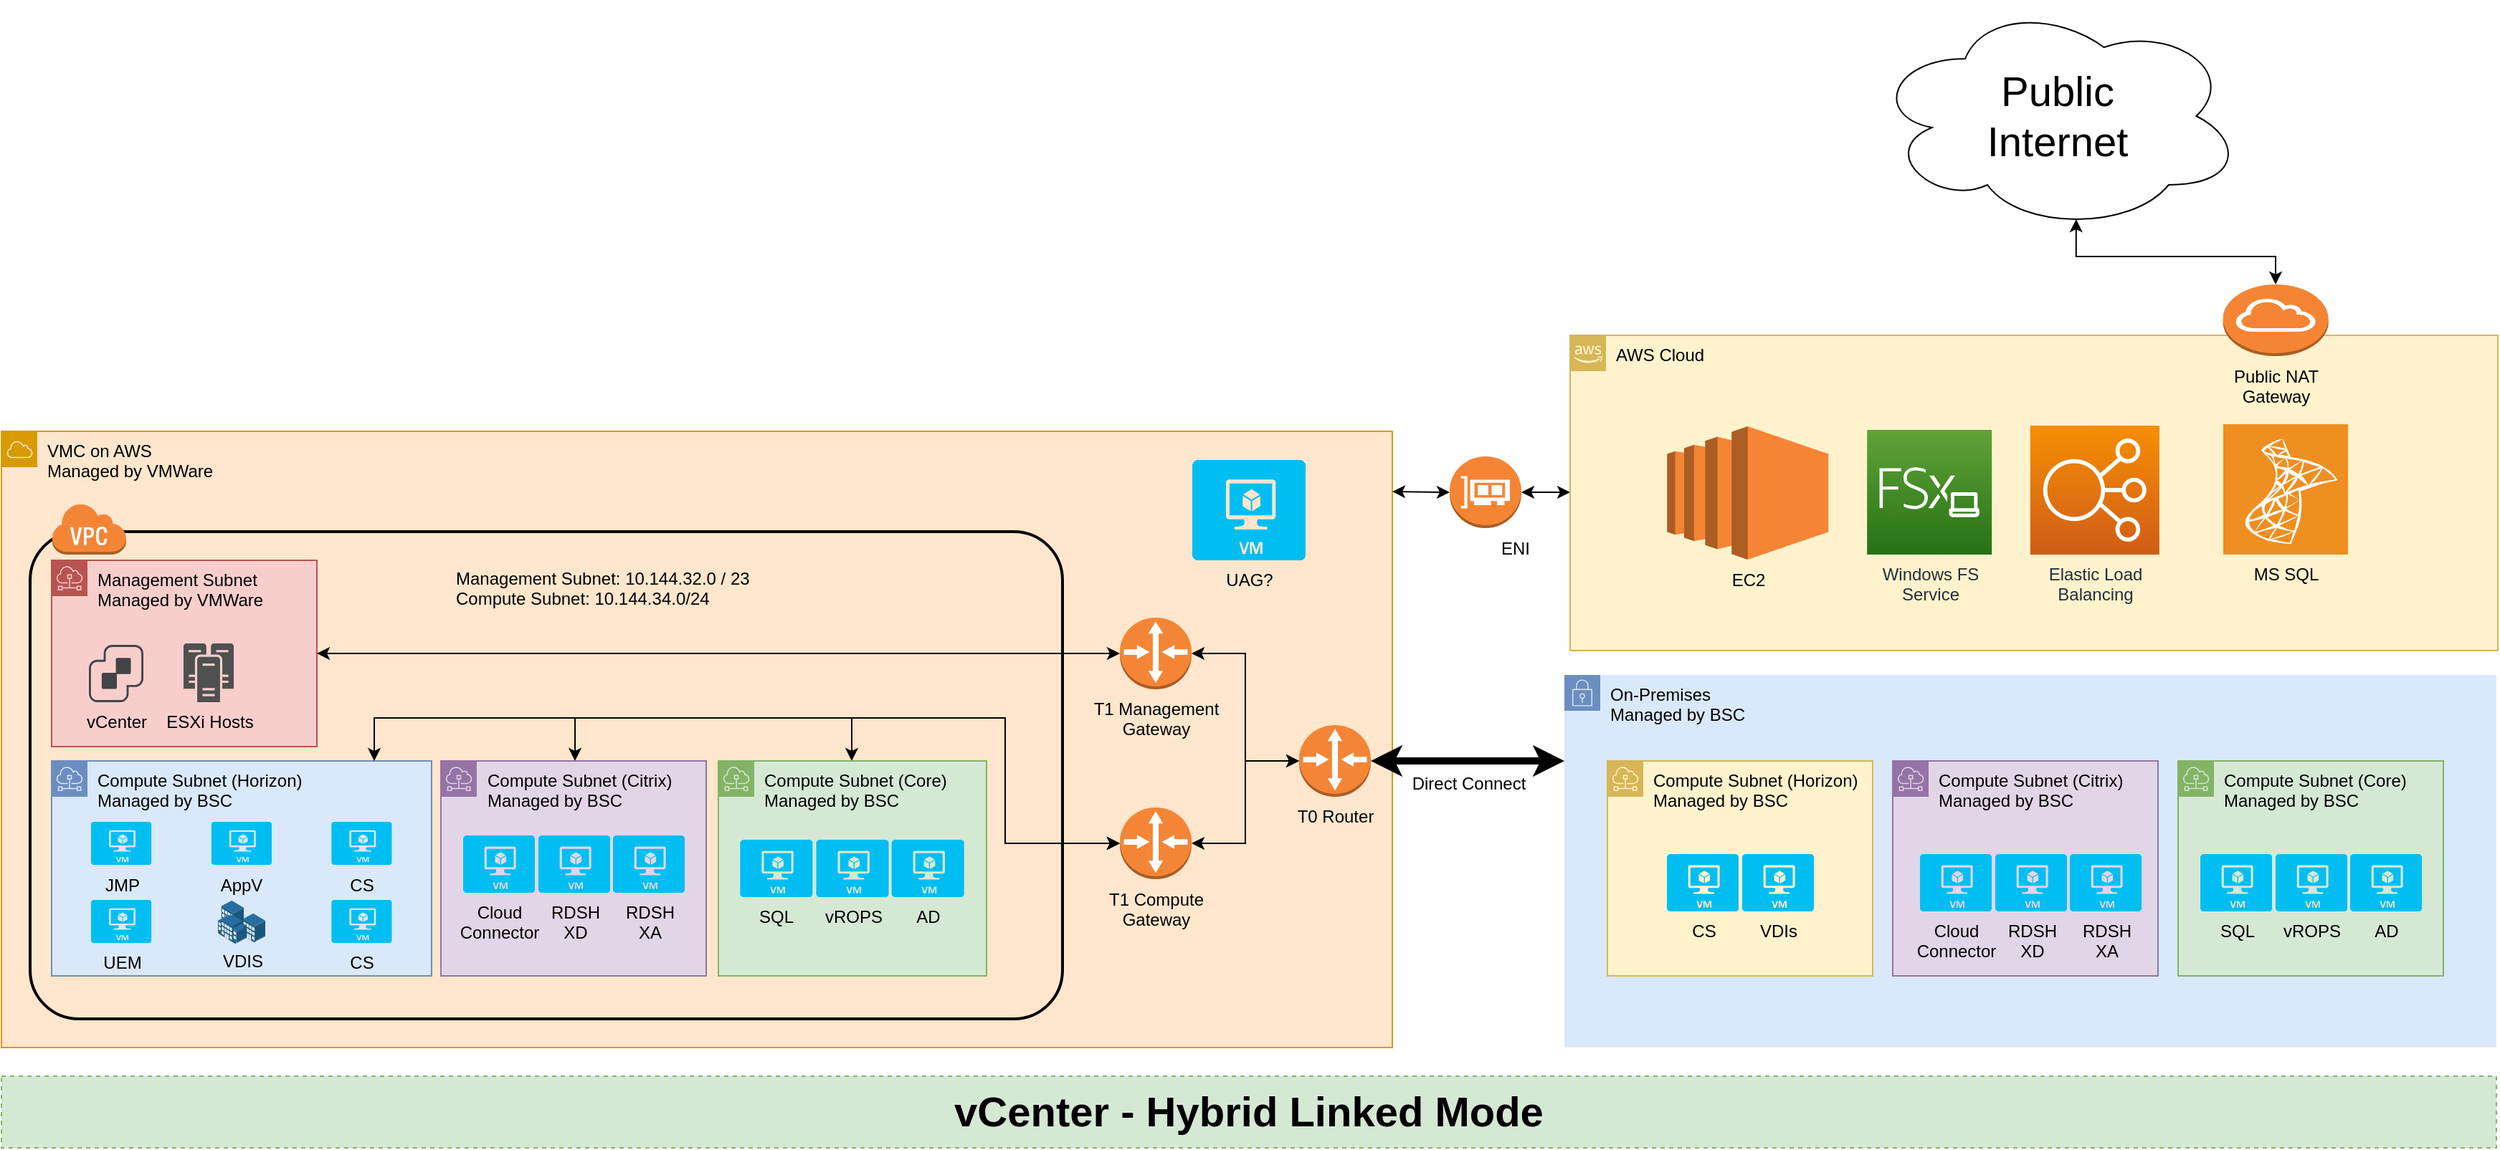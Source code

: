<mxfile version="10.6.9" type="github"><diagram id="pwMb-lf3g2DI8MQssj4M" name="Page-1"><mxGraphModel dx="3432" dy="1687" grid="1" gridSize="10" guides="1" tooltips="1" connect="1" arrows="1" fold="1" page="1" pageScale="1" pageWidth="1169" pageHeight="827" math="0" shadow="0"><root><mxCell id="0"/><mxCell id="1" parent="0"/><mxCell id="mJdwTjXkwYQRsKYEIOcn-1" value="VMC on AWS&lt;br&gt;Managed by VMWare&lt;br&gt;" style="points=[[0,0],[0.25,0],[0.5,0],[0.75,0],[1,0],[1,0.25],[1,0.5],[1,0.75],[1,1],[0.75,1],[0.5,1],[0.25,1],[0,1],[0,0.75],[0,0.5],[0,0.25]];outlineConnect=0;html=1;whiteSpace=wrap;fontSize=12;fontStyle=0;shape=mxgraph.aws4.group;grIcon=mxgraph.aws4.group_aws_cloud;strokeColor=#d79b00;fillColor=#ffe6cc;verticalAlign=top;align=left;spacingLeft=30;dashed=0;" vertex="1" parent="1"><mxGeometry x="-150" y="290" width="970" height="430" as="geometry"/></mxCell><mxCell id="mJdwTjXkwYQRsKYEIOcn-73" value="&lt;font style=&quot;font-size: 12px&quot;&gt;Direct Connect&lt;/font&gt;" style="edgeStyle=orthogonalEdgeStyle;rounded=0;orthogonalLoop=1;jettySize=auto;html=1;startArrow=classic;startFill=1;strokeColor=#000000;fontSize=29;verticalAlign=middle;strokeWidth=5;spacingTop=19;labelBackgroundColor=none;entryX=1;entryY=0.5;entryDx=0;entryDy=0;entryPerimeter=0;" edge="1" parent="1" source="mJdwTjXkwYQRsKYEIOcn-3" target="mJdwTjXkwYQRsKYEIOcn-12"><mxGeometry relative="1" as="geometry"><mxPoint x="840" y="520" as="targetPoint"/><Array as="points"><mxPoint x="910" y="520"/><mxPoint x="910" y="520"/></Array></mxGeometry></mxCell><mxCell id="mJdwTjXkwYQRsKYEIOcn-3" value="On-Premises&lt;br&gt;Managed by BSC&lt;br&gt;" style="points=[[0,0],[0.25,0],[0.5,0],[0.75,0],[1,0],[1,0.25],[1,0.5],[1,0.75],[1,1],[0.75,1],[0.5,1],[0.25,1],[0,1],[0,0.75],[0,0.5],[0,0.25]];outlineConnect=0;html=1;whiteSpace=wrap;fontSize=12;fontStyle=0;shape=mxgraph.aws4.group;grIcon=mxgraph.aws4.group_security_group;grStroke=0;strokeColor=#6c8ebf;fillColor=#dae8fc;verticalAlign=top;align=left;spacingLeft=30;dashed=0;gradientColor=none;" vertex="1" parent="1"><mxGeometry x="940" y="460" width="650" height="260" as="geometry"/></mxCell><mxCell id="mJdwTjXkwYQRsKYEIOcn-5" value="" style="rounded=1;arcSize=10;dashed=0;strokeColor=#000000;fillColor=none;gradientColor=none;strokeWidth=2;" vertex="1" parent="1"><mxGeometry x="-130" y="360" width="720" height="340" as="geometry"/></mxCell><mxCell id="mJdwTjXkwYQRsKYEIOcn-8" value="Management Subnet&lt;br&gt;Managed by VMWare&lt;br&gt;" style="outlineConnect=0;html=1;whiteSpace=wrap;fontSize=12;fontStyle=0;shape=mxgraph.aws4.group;grIcon=mxgraph.aws4.group_subnet;strokeColor=#b85450;fillColor=#f8cecc;verticalAlign=top;align=left;spacingLeft=30;dashed=0;" vertex="1" parent="1"><mxGeometry x="-115" y="380" width="185" height="130" as="geometry"/></mxCell><mxCell id="mJdwTjXkwYQRsKYEIOcn-9" value="Compute Subnet (Horizon)&lt;br&gt;Managed by BSC" style="outlineConnect=0;html=1;whiteSpace=wrap;fontSize=12;fontStyle=0;shape=mxgraph.aws4.group;grIcon=mxgraph.aws4.group_subnet;strokeColor=#6c8ebf;fillColor=#dae8fc;verticalAlign=top;align=left;spacingLeft=30;dashed=0;" vertex="1" parent="1"><mxGeometry x="-115" y="520" width="265" height="150" as="geometry"/></mxCell><mxCell id="mJdwTjXkwYQRsKYEIOcn-10" value="vCenter" style="pointerEvents=1;shadow=0;dashed=0;html=1;strokeColor=none;fillColor=#434445;aspect=fixed;labelPosition=center;verticalLabelPosition=bottom;verticalAlign=top;align=center;outlineConnect=0;shape=mxgraph.vvd.vcenter_server;" vertex="1" parent="1"><mxGeometry x="-89" y="439" width="38" height="40" as="geometry"/></mxCell><mxCell id="mJdwTjXkwYQRsKYEIOcn-12" value="T0 Router" style="outlineConnect=0;dashed=0;verticalLabelPosition=bottom;verticalAlign=top;align=center;html=1;shape=mxgraph.aws3.router;fillColor=#F58536;gradientColor=none;" vertex="1" parent="1"><mxGeometry x="755" y="495" width="50" height="50" as="geometry"/></mxCell><mxCell id="mJdwTjXkwYQRsKYEIOcn-43" style="edgeStyle=orthogonalEdgeStyle;rounded=0;orthogonalLoop=1;jettySize=auto;html=1;exitX=1;exitY=0.5;exitDx=0;exitDy=0;exitPerimeter=0;entryX=0;entryY=0.5;entryDx=0;entryDy=0;entryPerimeter=0;startArrow=classic;startFill=1;strokeColor=#000000;" edge="1" parent="1" source="mJdwTjXkwYQRsKYEIOcn-13" target="mJdwTjXkwYQRsKYEIOcn-12"><mxGeometry relative="1" as="geometry"/></mxCell><mxCell id="mJdwTjXkwYQRsKYEIOcn-50" style="edgeStyle=orthogonalEdgeStyle;rounded=0;orthogonalLoop=1;jettySize=auto;html=1;exitX=0;exitY=0.5;exitDx=0;exitDy=0;exitPerimeter=0;startArrow=classic;startFill=1;strokeColor=#000000;" edge="1" parent="1" source="mJdwTjXkwYQRsKYEIOcn-13" target="mJdwTjXkwYQRsKYEIOcn-8"><mxGeometry relative="1" as="geometry"/></mxCell><mxCell id="mJdwTjXkwYQRsKYEIOcn-13" value="T1 Management&lt;br&gt;Gateway&lt;br&gt;" style="outlineConnect=0;dashed=0;verticalLabelPosition=bottom;verticalAlign=top;align=center;html=1;shape=mxgraph.aws3.router;fillColor=#F58536;gradientColor=none;" vertex="1" parent="1"><mxGeometry x="630" y="420" width="50" height="50" as="geometry"/></mxCell><mxCell id="mJdwTjXkwYQRsKYEIOcn-44" style="edgeStyle=orthogonalEdgeStyle;rounded=0;orthogonalLoop=1;jettySize=auto;html=1;exitX=1;exitY=0.5;exitDx=0;exitDy=0;exitPerimeter=0;entryX=0;entryY=0.5;entryDx=0;entryDy=0;entryPerimeter=0;startArrow=classic;startFill=1;strokeColor=#000000;" edge="1" parent="1" source="mJdwTjXkwYQRsKYEIOcn-14" target="mJdwTjXkwYQRsKYEIOcn-12"><mxGeometry relative="1" as="geometry"/></mxCell><mxCell id="mJdwTjXkwYQRsKYEIOcn-51" style="edgeStyle=orthogonalEdgeStyle;rounded=0;orthogonalLoop=1;jettySize=auto;html=1;exitX=0;exitY=0.5;exitDx=0;exitDy=0;exitPerimeter=0;startArrow=classic;startFill=1;strokeColor=#000000;" edge="1" parent="1" source="mJdwTjXkwYQRsKYEIOcn-14" target="mJdwTjXkwYQRsKYEIOcn-38"><mxGeometry relative="1" as="geometry"><Array as="points"><mxPoint x="550" y="578"/><mxPoint x="550" y="490"/><mxPoint x="250" y="490"/></Array></mxGeometry></mxCell><mxCell id="mJdwTjXkwYQRsKYEIOcn-107" style="edgeStyle=orthogonalEdgeStyle;rounded=0;orthogonalLoop=1;jettySize=auto;html=1;exitX=0;exitY=0.5;exitDx=0;exitDy=0;exitPerimeter=0;labelBackgroundColor=none;startArrow=classic;startFill=1;strokeColor=#000000;strokeWidth=1;fontSize=12;" edge="1" parent="1" source="mJdwTjXkwYQRsKYEIOcn-14" target="mJdwTjXkwYQRsKYEIOcn-53"><mxGeometry relative="1" as="geometry"><Array as="points"><mxPoint x="550" y="578"/><mxPoint x="550" y="490"/><mxPoint x="443" y="490"/></Array></mxGeometry></mxCell><mxCell id="mJdwTjXkwYQRsKYEIOcn-108" style="edgeStyle=orthogonalEdgeStyle;rounded=0;orthogonalLoop=1;jettySize=auto;html=1;exitX=0;exitY=0.5;exitDx=0;exitDy=0;exitPerimeter=0;labelBackgroundColor=none;startArrow=classic;startFill=1;strokeColor=#000000;strokeWidth=1;fontSize=12;" edge="1" parent="1" source="mJdwTjXkwYQRsKYEIOcn-14" target="mJdwTjXkwYQRsKYEIOcn-9"><mxGeometry relative="1" as="geometry"><Array as="points"><mxPoint x="550" y="578"/><mxPoint x="550" y="490"/><mxPoint x="110" y="490"/></Array></mxGeometry></mxCell><mxCell id="mJdwTjXkwYQRsKYEIOcn-14" value="T1 Compute&lt;br&gt;Gateway&lt;br&gt;" style="outlineConnect=0;dashed=0;verticalLabelPosition=bottom;verticalAlign=top;align=center;html=1;shape=mxgraph.aws3.router;fillColor=#F58536;gradientColor=none;" vertex="1" parent="1"><mxGeometry x="630" y="552.5" width="50" height="50" as="geometry"/></mxCell><mxCell id="mJdwTjXkwYQRsKYEIOcn-6" value="" style="dashed=0;html=1;shape=mxgraph.aws3.virtual_private_cloud;fillColor=#F58536;gradientColor=none;dashed=0;" vertex="1" parent="1"><mxGeometry x="-115" y="340" width="52" height="36" as="geometry"/></mxCell><mxCell id="mJdwTjXkwYQRsKYEIOcn-23" value="ESXi Hosts" style="pointerEvents=1;shadow=0;dashed=0;html=1;strokeColor=none;fillColor=#505050;labelPosition=center;verticalLabelPosition=bottom;verticalAlign=top;outlineConnect=0;align=center;shape=mxgraph.office.servers.cluster_server;" vertex="1" parent="1"><mxGeometry x="-23" y="438" width="35" height="41" as="geometry"/></mxCell><mxCell id="mJdwTjXkwYQRsKYEIOcn-31" value="" style="edgeStyle=orthogonalEdgeStyle;rounded=0;orthogonalLoop=1;jettySize=auto;html=1;startArrow=classic;startFill=1;" edge="1" parent="1" source="mJdwTjXkwYQRsKYEIOcn-30" target="mJdwTjXkwYQRsKYEIOcn-28"><mxGeometry relative="1" as="geometry"><Array as="points"><mxPoint x="944" y="333"/><mxPoint x="944" y="333"/></Array></mxGeometry></mxCell><mxCell id="mJdwTjXkwYQRsKYEIOcn-104" style="edgeStyle=orthogonalEdgeStyle;rounded=0;orthogonalLoop=1;jettySize=auto;html=1;exitX=0;exitY=0.5;exitDx=0;exitDy=0;exitPerimeter=0;labelBackgroundColor=none;startArrow=classic;startFill=1;strokeColor=#000000;strokeWidth=1;fontSize=29;" edge="1" parent="1" source="mJdwTjXkwYQRsKYEIOcn-30"><mxGeometry relative="1" as="geometry"><mxPoint x="820" y="332" as="targetPoint"/><Array as="points"><mxPoint x="854" y="332"/></Array></mxGeometry></mxCell><mxCell id="mJdwTjXkwYQRsKYEIOcn-30" value="ENI" style="outlineConnect=0;dashed=0;verticalLabelPosition=bottom;verticalAlign=top;align=right;html=1;shape=mxgraph.aws3.elastic_network_interface;fillColor=#F58534;gradientColor=none;spacingLeft=11;spacingRight=-7;" vertex="1" parent="1"><mxGeometry x="860" y="307.5" width="50" height="50" as="geometry"/></mxCell><mxCell id="mJdwTjXkwYQRsKYEIOcn-38" value="Compute Subnet (Citrix)&lt;br&gt;Managed by BSC" style="outlineConnect=0;html=1;whiteSpace=wrap;fontSize=12;fontStyle=0;shape=mxgraph.aws4.group;grIcon=mxgraph.aws4.group_subnet;strokeColor=#9673a6;fillColor=#e1d5e7;verticalAlign=top;align=left;spacingLeft=30;dashed=0;" vertex="1" parent="1"><mxGeometry x="156.5" y="520" width="185" height="150" as="geometry"/></mxCell><mxCell id="mJdwTjXkwYQRsKYEIOcn-60" value="" style="group" vertex="1" connectable="0" parent="1" treatAsSingle="0"><mxGeometry x="172" y="572" width="154.5" height="40" as="geometry"/></mxCell><mxCell id="mJdwTjXkwYQRsKYEIOcn-54" value="Cloud&lt;br&gt;Connector&lt;br&gt;" style="verticalLabelPosition=bottom;html=1;verticalAlign=top;align=center;strokeColor=none;fillColor=#00BEF2;shape=mxgraph.azure.virtual_machine;" vertex="1" parent="mJdwTjXkwYQRsKYEIOcn-60"><mxGeometry width="50" height="40" as="geometry"/></mxCell><mxCell id="mJdwTjXkwYQRsKYEIOcn-55" value="RDSH&lt;br&gt;XD&lt;br&gt;" style="verticalLabelPosition=bottom;html=1;verticalAlign=top;align=center;strokeColor=none;fillColor=#00BEF2;shape=mxgraph.azure.virtual_machine;" vertex="1" parent="mJdwTjXkwYQRsKYEIOcn-60"><mxGeometry x="52.5" width="50" height="40" as="geometry"/></mxCell><mxCell id="mJdwTjXkwYQRsKYEIOcn-56" value="RDSH&lt;br&gt;XA&lt;br&gt;" style="verticalLabelPosition=bottom;html=1;verticalAlign=top;align=center;strokeColor=none;fillColor=#00BEF2;shape=mxgraph.azure.virtual_machine;" vertex="1" parent="mJdwTjXkwYQRsKYEIOcn-60"><mxGeometry x="104.5" width="50" height="40" as="geometry"/></mxCell><mxCell id="mJdwTjXkwYQRsKYEIOcn-66" value="UAG?" style="verticalLabelPosition=bottom;html=1;verticalAlign=top;align=center;strokeColor=none;fillColor=#00BEF2;shape=mxgraph.azure.virtual_machine;" vertex="1" parent="1"><mxGeometry x="680.5" y="310" width="79" height="70" as="geometry"/></mxCell><mxCell id="mJdwTjXkwYQRsKYEIOcn-68" value="vCenter - Hybrid Linked Mode" style="fillColor=#d5e8d4;strokeColor=#82b366;dashed=1;verticalAlign=top;fontStyle=1;align=center;fontSize=29;" vertex="1" parent="1"><mxGeometry x="-150" y="740" width="1740" height="50" as="geometry"/></mxCell><mxCell id="mJdwTjXkwYQRsKYEIOcn-69" value="Public &lt;br&gt;Internet" style="ellipse;shape=cloud;whiteSpace=wrap;html=1;fontSize=29;align=center;" vertex="1" parent="1"><mxGeometry x="1155" y="-10" width="258" height="160" as="geometry"/></mxCell><mxCell id="mJdwTjXkwYQRsKYEIOcn-75" value="Compute Subnet (Core)&lt;br&gt;Managed by BSC" style="outlineConnect=0;html=1;whiteSpace=wrap;fontSize=12;fontStyle=0;shape=mxgraph.aws4.group;grIcon=mxgraph.aws4.group_subnet;strokeColor=#82b366;fillColor=#d5e8d4;verticalAlign=top;align=left;spacingLeft=30;dashed=0;" vertex="1" parent="1"><mxGeometry x="1368" y="520" width="185" height="150" as="geometry"/></mxCell><mxCell id="mJdwTjXkwYQRsKYEIOcn-76" value="Compute Subnet (Citrix)&lt;br&gt;Managed by BSC" style="outlineConnect=0;html=1;whiteSpace=wrap;fontSize=12;fontStyle=0;shape=mxgraph.aws4.group;grIcon=mxgraph.aws4.group_subnet;strokeColor=#9673a6;fillColor=#e1d5e7;verticalAlign=top;align=left;spacingLeft=30;dashed=0;" vertex="1" parent="1"><mxGeometry x="1169" y="520" width="185" height="150" as="geometry"/></mxCell><mxCell id="mJdwTjXkwYQRsKYEIOcn-77" value="Compute Subnet (Horizon)&lt;br&gt;Managed by BSC" style="outlineConnect=0;html=1;whiteSpace=wrap;fontSize=12;fontStyle=0;shape=mxgraph.aws4.group;grIcon=mxgraph.aws4.group_subnet;strokeColor=#d6b656;fillColor=#fff2cc;verticalAlign=top;align=left;spacingLeft=30;dashed=0;" vertex="1" parent="1"><mxGeometry x="970" y="520" width="185" height="150" as="geometry"/></mxCell><mxCell id="mJdwTjXkwYQRsKYEIOcn-79" value="" style="group" vertex="1" connectable="0" parent="1" treatAsSingle="0"><mxGeometry x="1383.5" y="585" width="154.5" height="40" as="geometry"/></mxCell><mxCell id="mJdwTjXkwYQRsKYEIOcn-80" value="SQL" style="verticalLabelPosition=bottom;html=1;verticalAlign=top;align=center;strokeColor=none;fillColor=#00BEF2;shape=mxgraph.azure.virtual_machine;" vertex="1" parent="mJdwTjXkwYQRsKYEIOcn-79"><mxGeometry width="50" height="40" as="geometry"/></mxCell><mxCell id="mJdwTjXkwYQRsKYEIOcn-81" value="vROPS" style="verticalLabelPosition=bottom;html=1;verticalAlign=top;align=center;strokeColor=none;fillColor=#00BEF2;shape=mxgraph.azure.virtual_machine;" vertex="1" parent="mJdwTjXkwYQRsKYEIOcn-79"><mxGeometry x="52.5" width="50" height="40" as="geometry"/></mxCell><mxCell id="mJdwTjXkwYQRsKYEIOcn-82" value="AD" style="verticalLabelPosition=bottom;html=1;verticalAlign=top;align=center;strokeColor=none;fillColor=#00BEF2;shape=mxgraph.azure.virtual_machine;" vertex="1" parent="mJdwTjXkwYQRsKYEIOcn-79"><mxGeometry x="104.5" width="50" height="40" as="geometry"/></mxCell><mxCell id="mJdwTjXkwYQRsKYEIOcn-91" value="" style="group" vertex="1" connectable="0" parent="1" treatAsSingle="0"><mxGeometry x="1188" y="585" width="154.5" height="40" as="geometry"/></mxCell><mxCell id="mJdwTjXkwYQRsKYEIOcn-92" value="Cloud&lt;br&gt;Connector&lt;br&gt;" style="verticalLabelPosition=bottom;html=1;verticalAlign=top;align=center;strokeColor=none;fillColor=#00BEF2;shape=mxgraph.azure.virtual_machine;" vertex="1" parent="mJdwTjXkwYQRsKYEIOcn-91"><mxGeometry width="50" height="40" as="geometry"/></mxCell><mxCell id="mJdwTjXkwYQRsKYEIOcn-93" value="RDSH&lt;br&gt;XD&lt;br&gt;" style="verticalLabelPosition=bottom;html=1;verticalAlign=top;align=center;strokeColor=none;fillColor=#00BEF2;shape=mxgraph.azure.virtual_machine;" vertex="1" parent="mJdwTjXkwYQRsKYEIOcn-91"><mxGeometry x="52.5" width="50" height="40" as="geometry"/></mxCell><mxCell id="mJdwTjXkwYQRsKYEIOcn-94" value="RDSH&lt;br&gt;XA&lt;br&gt;" style="verticalLabelPosition=bottom;html=1;verticalAlign=top;align=center;strokeColor=none;fillColor=#00BEF2;shape=mxgraph.azure.virtual_machine;" vertex="1" parent="mJdwTjXkwYQRsKYEIOcn-91"><mxGeometry x="104.5" width="50" height="40" as="geometry"/></mxCell><mxCell id="mJdwTjXkwYQRsKYEIOcn-99" value="" style="group" vertex="1" connectable="0" parent="1" treatAsSingle="0"><mxGeometry x="1011.5" y="585" width="102.5" height="40" as="geometry"/></mxCell><mxCell id="mJdwTjXkwYQRsKYEIOcn-96" value="CS&lt;br&gt;" style="verticalLabelPosition=bottom;html=1;verticalAlign=top;align=center;strokeColor=none;fillColor=#00BEF2;shape=mxgraph.azure.virtual_machine;" vertex="1" parent="mJdwTjXkwYQRsKYEIOcn-99"><mxGeometry width="50" height="40" as="geometry"/></mxCell><mxCell id="mJdwTjXkwYQRsKYEIOcn-97" value="VDIs&lt;br&gt;" style="verticalLabelPosition=bottom;html=1;verticalAlign=top;align=center;strokeColor=none;fillColor=#00BEF2;shape=mxgraph.azure.virtual_machine;" vertex="1" parent="mJdwTjXkwYQRsKYEIOcn-99"><mxGeometry x="52.5" width="50" height="40" as="geometry"/></mxCell><mxCell id="mJdwTjXkwYQRsKYEIOcn-102" value="" style="group" vertex="1" connectable="0" parent="1" treatAsSingle="0"><mxGeometry x="944" y="198" width="647" height="245" as="geometry"/></mxCell><mxCell id="mJdwTjXkwYQRsKYEIOcn-28" value="AWS Cloud" style="points=[[0,0],[0.25,0],[0.5,0],[0.75,0],[1,0],[1,0.25],[1,0.5],[1,0.75],[1,1],[0.75,1],[0.5,1],[0.25,1],[0,1],[0,0.75],[0,0.5],[0,0.25]];outlineConnect=0;html=1;whiteSpace=wrap;fontSize=12;fontStyle=0;shape=mxgraph.aws4.group;grIcon=mxgraph.aws4.group_aws_cloud_alt;strokeColor=#d6b656;fillColor=#fff2cc;verticalAlign=top;align=left;spacingLeft=30;dashed=0;" vertex="1" parent="mJdwTjXkwYQRsKYEIOcn-102"><mxGeometry y="25" width="647" height="220" as="geometry"/></mxCell><mxCell id="mJdwTjXkwYQRsKYEIOcn-35" value="EC2" style="outlineConnect=0;dashed=0;verticalLabelPosition=bottom;verticalAlign=top;align=center;html=1;shape=mxgraph.aws3.ec2;fillColor=#F58534;gradientColor=none;" vertex="1" parent="mJdwTjXkwYQRsKYEIOcn-102"><mxGeometry x="67.641" y="88.5" width="112.49" height="93" as="geometry"/></mxCell><mxCell id="mJdwTjXkwYQRsKYEIOcn-36" value="Windows FS&lt;br&gt;Service&lt;br&gt;" style="outlineConnect=0;fontColor=#232F3E;gradientColor=#60A337;gradientDirection=north;fillColor=#277116;strokeColor=#ffffff;dashed=0;verticalLabelPosition=bottom;verticalAlign=top;align=center;html=1;fontSize=12;fontStyle=0;aspect=fixed;shape=mxgraph.aws4.resourceIcon;resIcon=mxgraph.aws4.fsx_for_windows_file_server;" vertex="1" parent="mJdwTjXkwYQRsKYEIOcn-102"><mxGeometry x="207.095" y="91" width="87" height="87" as="geometry"/></mxCell><mxCell id="mJdwTjXkwYQRsKYEIOcn-37" value="Elastic Load &lt;br&gt;Balancing" style="outlineConnect=0;fontColor=#232F3E;gradientColor=#F78E04;gradientDirection=north;fillColor=#D05C17;strokeColor=#ffffff;dashed=0;verticalLabelPosition=bottom;verticalAlign=top;align=center;html=1;fontSize=12;fontStyle=0;aspect=fixed;shape=mxgraph.aws4.resourceIcon;resIcon=mxgraph.aws4.elastic_load_balancing;" vertex="1" parent="mJdwTjXkwYQRsKYEIOcn-102"><mxGeometry x="320.93" y="88" width="90" height="90" as="geometry"/></mxCell><mxCell id="mJdwTjXkwYQRsKYEIOcn-100" value="Public NAT&lt;br&gt;Gateway&lt;br&gt;" style="outlineConnect=0;dashed=0;verticalLabelPosition=bottom;verticalAlign=top;align=center;html=1;shape=mxgraph.aws3.internet_gateway;fillColor=#F58534;gradientColor=none;fontSize=12;" vertex="1" parent="mJdwTjXkwYQRsKYEIOcn-102"><mxGeometry x="455.339" y="-10.5" width="73.523" height="50" as="geometry"/></mxCell><mxCell id="mJdwTjXkwYQRsKYEIOcn-115" value="MS SQL" style="shadow=0;dashed=0;html=1;strokeColor=none;fillColor=#EF8F21;labelPosition=center;verticalLabelPosition=bottom;verticalAlign=top;align=center;outlineConnect=0;shape=mxgraph.veeam.ms_sql;labelBackgroundColor=none;fontFamily=Helvetica;fontSize=12;" vertex="1" parent="mJdwTjXkwYQRsKYEIOcn-102"><mxGeometry x="455.5" y="87" width="87" height="91" as="geometry"/></mxCell><mxCell id="mJdwTjXkwYQRsKYEIOcn-106" value="" style="group" vertex="1" connectable="0" parent="1" treatAsSingle="0"><mxGeometry x="350" y="520" width="187" height="150" as="geometry"/></mxCell><mxCell id="mJdwTjXkwYQRsKYEIOcn-53" value="Compute Subnet (Core)&lt;br&gt;Managed by BSC" style="outlineConnect=0;html=1;whiteSpace=wrap;fontSize=12;fontStyle=0;shape=mxgraph.aws4.group;grIcon=mxgraph.aws4.group_subnet;strokeColor=#82b366;fillColor=#d5e8d4;verticalAlign=top;align=left;spacingLeft=30;dashed=0;" vertex="1" parent="mJdwTjXkwYQRsKYEIOcn-106"><mxGeometry width="187.0" height="150" as="geometry"/></mxCell><mxCell id="mJdwTjXkwYQRsKYEIOcn-61" value="" style="group" vertex="1" connectable="0" parent="mJdwTjXkwYQRsKYEIOcn-106" treatAsSingle="0"><mxGeometry x="15.162" y="55" width="156.17" height="40" as="geometry"/></mxCell><mxCell id="mJdwTjXkwYQRsKYEIOcn-57" value="SQL" style="verticalLabelPosition=bottom;html=1;verticalAlign=top;align=center;strokeColor=none;fillColor=#00BEF2;shape=mxgraph.azure.virtual_machine;" vertex="1" parent="mJdwTjXkwYQRsKYEIOcn-61"><mxGeometry width="50.541" height="40" as="geometry"/></mxCell><mxCell id="mJdwTjXkwYQRsKYEIOcn-58" value="vROPS" style="verticalLabelPosition=bottom;html=1;verticalAlign=top;align=center;strokeColor=none;fillColor=#00BEF2;shape=mxgraph.azure.virtual_machine;" vertex="1" parent="mJdwTjXkwYQRsKYEIOcn-61"><mxGeometry x="53.068" width="50.541" height="40" as="geometry"/></mxCell><mxCell id="mJdwTjXkwYQRsKYEIOcn-59" value="AD" style="verticalLabelPosition=bottom;html=1;verticalAlign=top;align=center;strokeColor=none;fillColor=#00BEF2;shape=mxgraph.azure.virtual_machine;" vertex="1" parent="mJdwTjXkwYQRsKYEIOcn-61"><mxGeometry x="105.63" width="50.541" height="40" as="geometry"/></mxCell><mxCell id="mJdwTjXkwYQRsKYEIOcn-64" value="UEM" style="verticalLabelPosition=bottom;html=1;verticalAlign=top;align=center;strokeColor=none;fillColor=#00BEF2;shape=mxgraph.azure.virtual_machine;" vertex="1" parent="1"><mxGeometry x="-87.5" y="617" width="42.071" height="30" as="geometry"/></mxCell><mxCell id="mJdwTjXkwYQRsKYEIOcn-15" value="JMP" style="verticalLabelPosition=bottom;html=1;verticalAlign=top;align=center;strokeColor=none;fillColor=#00BEF2;shape=mxgraph.azure.virtual_machine;" vertex="1" parent="1"><mxGeometry x="-87.5" y="562.5" width="42.071" height="30" as="geometry"/></mxCell><mxCell id="mJdwTjXkwYQRsKYEIOcn-18" value="CS" style="verticalLabelPosition=bottom;html=1;verticalAlign=top;align=center;strokeColor=none;fillColor=#00BEF2;shape=mxgraph.azure.virtual_machine;" vertex="1" parent="1"><mxGeometry x="80.175" y="617" width="42.071" height="30" as="geometry"/></mxCell><mxCell id="mJdwTjXkwYQRsKYEIOcn-49" value="AppV" style="verticalLabelPosition=bottom;html=1;verticalAlign=top;align=center;strokeColor=none;fillColor=#00BEF2;shape=mxgraph.azure.virtual_machine;" vertex="1" parent="1"><mxGeometry x="-3.571" y="562.5" width="42.071" height="30" as="geometry"/></mxCell><mxCell id="mJdwTjXkwYQRsKYEIOcn-109" value="CS" style="verticalLabelPosition=bottom;html=1;verticalAlign=top;align=center;strokeColor=none;fillColor=#00BEF2;shape=mxgraph.azure.virtual_machine;" vertex="1" parent="1"><mxGeometry x="80.175" y="562.5" width="42.071" height="30" as="geometry"/></mxCell><mxCell id="mJdwTjXkwYQRsKYEIOcn-111" value="VDIS" style="points=[];aspect=fixed;html=1;align=center;shadow=0;dashed=0;image;image=img/lib/allied_telesis/buildings/Building_Cluster.svg;fontSize=12;labelBackgroundColor=none;spacingTop=-2;" vertex="1" parent="1"><mxGeometry x="1" y="617" width="33" height="31" as="geometry"/></mxCell><mxCell id="mJdwTjXkwYQRsKYEIOcn-114" style="edgeStyle=orthogonalEdgeStyle;rounded=0;orthogonalLoop=1;jettySize=auto;html=1;exitX=0.55;exitY=0.95;exitDx=0;exitDy=0;exitPerimeter=0;labelBackgroundColor=none;startArrow=classic;startFill=1;strokeColor=#000000;strokeWidth=1;fontFamily=Lucida Console;fontSize=37;" edge="1" parent="1" source="mJdwTjXkwYQRsKYEIOcn-69" target="mJdwTjXkwYQRsKYEIOcn-100"><mxGeometry relative="1" as="geometry"><mxPoint x="1296.893" y="200" as="targetPoint"/><Array as="points"><mxPoint x="1297" y="168"/><mxPoint x="1436" y="168"/></Array></mxGeometry></mxCell><mxCell id="mJdwTjXkwYQRsKYEIOcn-120" value="Management Subnet: 10.144.32.0 / 23&lt;br&gt;Compute Subnet: 10.144.34.0/24&lt;br&gt;" style="text;html=1;resizable=0;points=[];autosize=1;align=left;verticalAlign=top;spacingTop=-4;fontSize=12;fontFamily=Helvetica;" vertex="1" parent="1"><mxGeometry x="164.5" y="383" width="220" height="30" as="geometry"/></mxCell></root></mxGraphModel></diagram></mxfile>